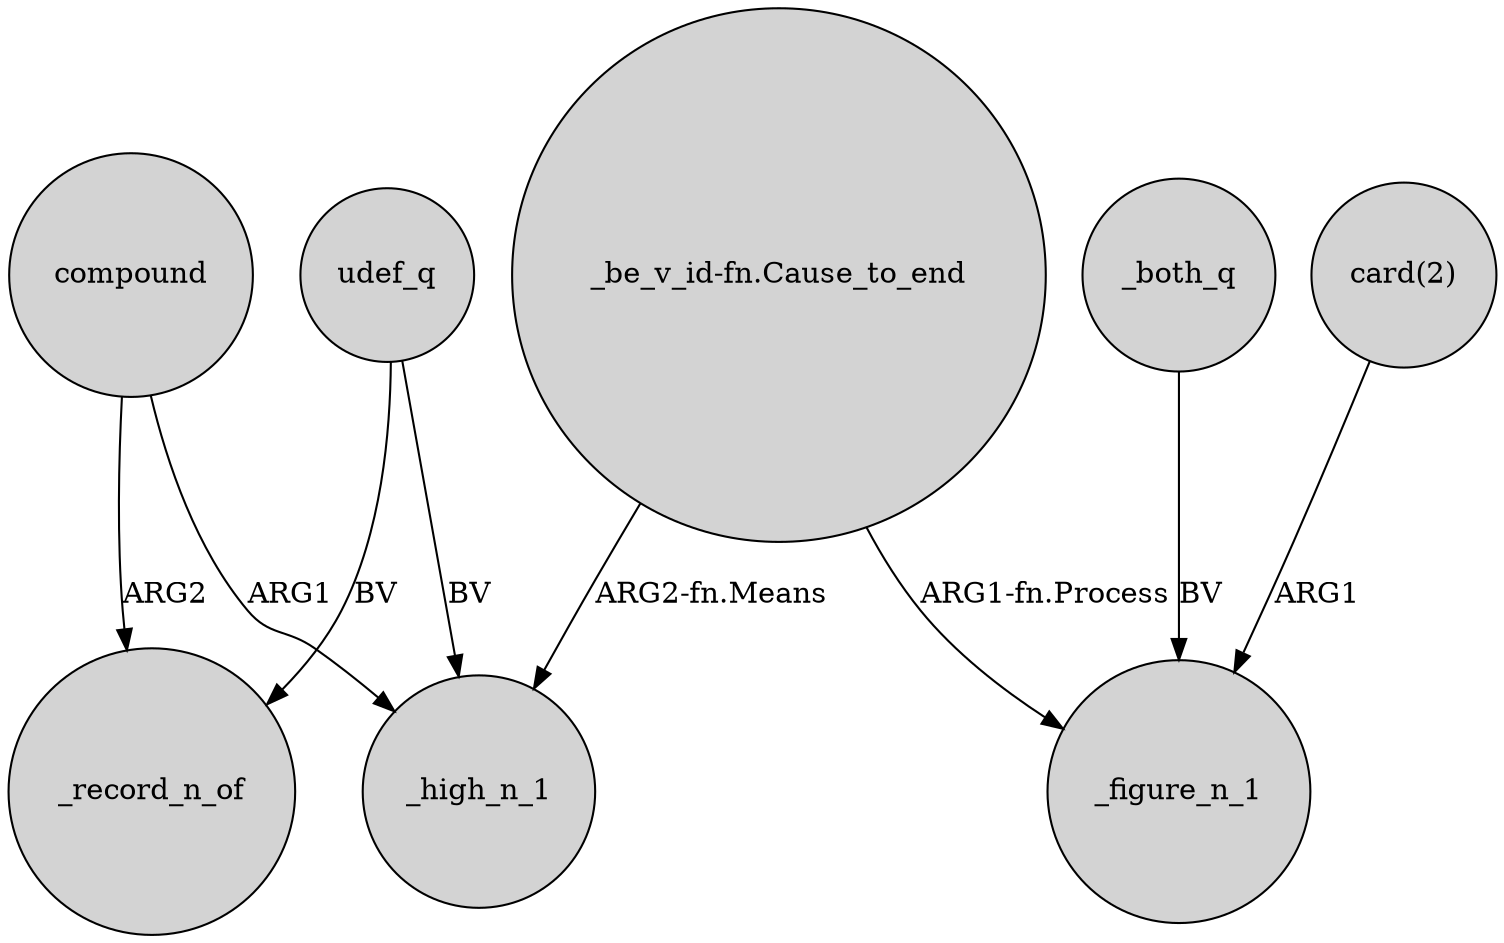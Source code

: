 digraph {
	node [shape=circle style=filled]
	udef_q -> _high_n_1 [label=BV]
	compound -> _record_n_of [label=ARG2]
	"card(2)" -> _figure_n_1 [label=ARG1]
	"_be_v_id-fn.Cause_to_end" -> _figure_n_1 [label="ARG1-fn.Process"]
	compound -> _high_n_1 [label=ARG1]
	udef_q -> _record_n_of [label=BV]
	"_be_v_id-fn.Cause_to_end" -> _high_n_1 [label="ARG2-fn.Means"]
	_both_q -> _figure_n_1 [label=BV]
}

